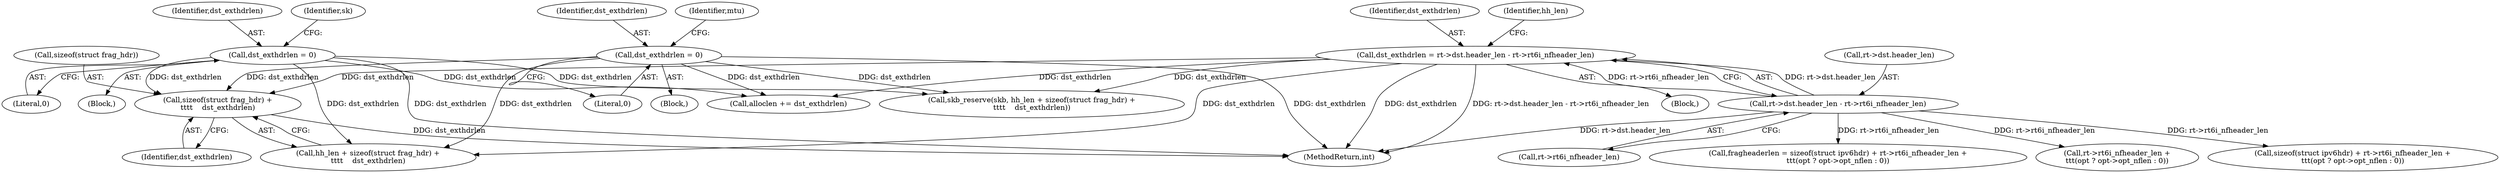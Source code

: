 digraph "0_linux_2811ebac2521ceac84f2bdae402455baa6a7fb47@API" {
"1000988" [label="(Call,sizeof(struct frag_hdr) +\n\t\t\t\t    dst_exthdrlen)"];
"1000518" [label="(Call,dst_exthdrlen = rt->dst.header_len - rt->rt6i_nfheader_len)"];
"1000520" [label="(Call,rt->dst.header_len - rt->rt6i_nfheader_len)"];
"1001114" [label="(Call,dst_exthdrlen = 0)"];
"1000563" [label="(Call,dst_exthdrlen = 0)"];
"1000984" [label="(Call,skb_reserve(skb, hh_len + sizeof(struct frag_hdr) +\n\t\t\t\t    dst_exthdrlen))"];
"1000521" [label="(Call,rt->dst.header_len)"];
"1000530" [label="(Block,)"];
"1000518" [label="(Call,dst_exthdrlen = rt->dst.header_len - rt->rt6i_nfheader_len)"];
"1001116" [label="(Literal,0)"];
"1000989" [label="(Call,sizeof(struct frag_hdr))"];
"1000564" [label="(Identifier,dst_exthdrlen)"];
"1000581" [label="(Call,sizeof(struct ipv6hdr) + rt->rt6i_nfheader_len +\n\t\t\t(opt ? opt->opt_nflen : 0))"];
"1000526" [label="(Call,rt->rt6i_nfheader_len)"];
"1000988" [label="(Call,sizeof(struct frag_hdr) +\n\t\t\t\t    dst_exthdrlen)"];
"1001114" [label="(Call,dst_exthdrlen = 0)"];
"1000519" [label="(Identifier,dst_exthdrlen)"];
"1000181" [label="(Block,)"];
"1000991" [label="(Identifier,dst_exthdrlen)"];
"1000567" [label="(Identifier,mtu)"];
"1000572" [label="(Identifier,hh_len)"];
"1000986" [label="(Call,hh_len + sizeof(struct frag_hdr) +\n\t\t\t\t    dst_exthdrlen)"];
"1001115" [label="(Identifier,dst_exthdrlen)"];
"1000579" [label="(Call,fragheaderlen = sizeof(struct ipv6hdr) + rt->rt6i_nfheader_len +\n\t\t\t(opt ? opt->opt_nflen : 0))"];
"1000520" [label="(Call,rt->dst.header_len - rt->rt6i_nfheader_len)"];
"1000584" [label="(Call,rt->rt6i_nfheader_len +\n\t\t\t(opt ? opt->opt_nflen : 0))"];
"1001333" [label="(MethodReturn,int)"];
"1000563" [label="(Call,dst_exthdrlen = 0)"];
"1001120" [label="(Identifier,sk)"];
"1000873" [label="(Call,alloclen += dst_exthdrlen)"];
"1000565" [label="(Literal,0)"];
"1000769" [label="(Block,)"];
"1000988" -> "1000986"  [label="AST: "];
"1000988" -> "1000991"  [label="CFG: "];
"1000989" -> "1000988"  [label="AST: "];
"1000991" -> "1000988"  [label="AST: "];
"1000986" -> "1000988"  [label="CFG: "];
"1000988" -> "1001333"  [label="DDG: dst_exthdrlen"];
"1000518" -> "1000988"  [label="DDG: dst_exthdrlen"];
"1001114" -> "1000988"  [label="DDG: dst_exthdrlen"];
"1000563" -> "1000988"  [label="DDG: dst_exthdrlen"];
"1000518" -> "1000181"  [label="AST: "];
"1000518" -> "1000520"  [label="CFG: "];
"1000519" -> "1000518"  [label="AST: "];
"1000520" -> "1000518"  [label="AST: "];
"1000572" -> "1000518"  [label="CFG: "];
"1000518" -> "1001333"  [label="DDG: rt->dst.header_len - rt->rt6i_nfheader_len"];
"1000518" -> "1001333"  [label="DDG: dst_exthdrlen"];
"1000520" -> "1000518"  [label="DDG: rt->dst.header_len"];
"1000520" -> "1000518"  [label="DDG: rt->rt6i_nfheader_len"];
"1000518" -> "1000873"  [label="DDG: dst_exthdrlen"];
"1000518" -> "1000984"  [label="DDG: dst_exthdrlen"];
"1000518" -> "1000986"  [label="DDG: dst_exthdrlen"];
"1000520" -> "1000526"  [label="CFG: "];
"1000521" -> "1000520"  [label="AST: "];
"1000526" -> "1000520"  [label="AST: "];
"1000520" -> "1001333"  [label="DDG: rt->dst.header_len"];
"1000520" -> "1000579"  [label="DDG: rt->rt6i_nfheader_len"];
"1000520" -> "1000581"  [label="DDG: rt->rt6i_nfheader_len"];
"1000520" -> "1000584"  [label="DDG: rt->rt6i_nfheader_len"];
"1001114" -> "1000769"  [label="AST: "];
"1001114" -> "1001116"  [label="CFG: "];
"1001115" -> "1001114"  [label="AST: "];
"1001116" -> "1001114"  [label="AST: "];
"1001120" -> "1001114"  [label="CFG: "];
"1001114" -> "1001333"  [label="DDG: dst_exthdrlen"];
"1001114" -> "1000873"  [label="DDG: dst_exthdrlen"];
"1001114" -> "1000984"  [label="DDG: dst_exthdrlen"];
"1001114" -> "1000986"  [label="DDG: dst_exthdrlen"];
"1000563" -> "1000530"  [label="AST: "];
"1000563" -> "1000565"  [label="CFG: "];
"1000564" -> "1000563"  [label="AST: "];
"1000565" -> "1000563"  [label="AST: "];
"1000567" -> "1000563"  [label="CFG: "];
"1000563" -> "1001333"  [label="DDG: dst_exthdrlen"];
"1000563" -> "1000873"  [label="DDG: dst_exthdrlen"];
"1000563" -> "1000984"  [label="DDG: dst_exthdrlen"];
"1000563" -> "1000986"  [label="DDG: dst_exthdrlen"];
}
